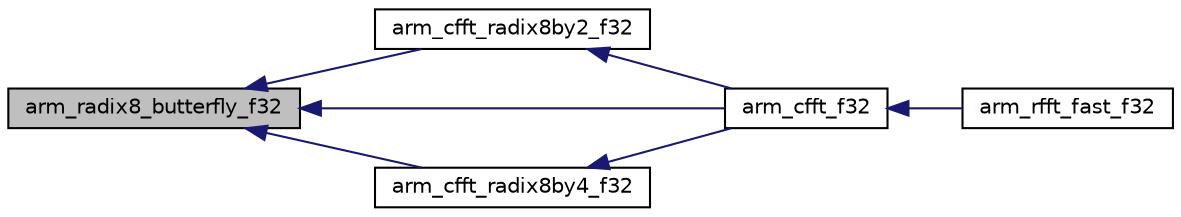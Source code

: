digraph "arm_radix8_butterfly_f32"
{
  edge [fontname="Helvetica",fontsize="10",labelfontname="Helvetica",labelfontsize="10"];
  node [fontname="Helvetica",fontsize="10",shape=record];
  rankdir="LR";
  Node15 [label="arm_radix8_butterfly_f32",height=0.2,width=0.4,color="black", fillcolor="grey75", style="filled", fontcolor="black"];
  Node15 -> Node16 [dir="back",color="midnightblue",fontsize="10",style="solid",fontname="Helvetica"];
  Node16 [label="arm_cfft_radix8by2_f32",height=0.2,width=0.4,color="black", fillcolor="white", style="filled",URL="$arm__cfft__f32_8c.html#ae99e2b173033e9910058869bdf0619d9"];
  Node16 -> Node17 [dir="back",color="midnightblue",fontsize="10",style="solid",fontname="Helvetica"];
  Node17 [label="arm_cfft_f32",height=0.2,width=0.4,color="black", fillcolor="white", style="filled",URL="$group___complex_f_f_t.html#gade0f9c4ff157b6b9c72a1eafd86ebf80",tooltip="Processing function for the floating-point complex FFT. "];
  Node17 -> Node18 [dir="back",color="midnightblue",fontsize="10",style="solid",fontname="Helvetica"];
  Node18 [label="arm_rfft_fast_f32",height=0.2,width=0.4,color="black", fillcolor="white", style="filled",URL="$group___real_f_f_t.html#ga180d8b764d59cbb85d37a2d5f7cd9799",tooltip="Processing function for the floating-point real FFT. "];
  Node15 -> Node19 [dir="back",color="midnightblue",fontsize="10",style="solid",fontname="Helvetica"];
  Node19 [label="arm_cfft_radix8by4_f32",height=0.2,width=0.4,color="black", fillcolor="white", style="filled",URL="$arm__cfft__f32_8c.html#a4bb346f59bca06cebe0defc8e15b69a6"];
  Node19 -> Node17 [dir="back",color="midnightblue",fontsize="10",style="solid",fontname="Helvetica"];
  Node15 -> Node17 [dir="back",color="midnightblue",fontsize="10",style="solid",fontname="Helvetica"];
}
